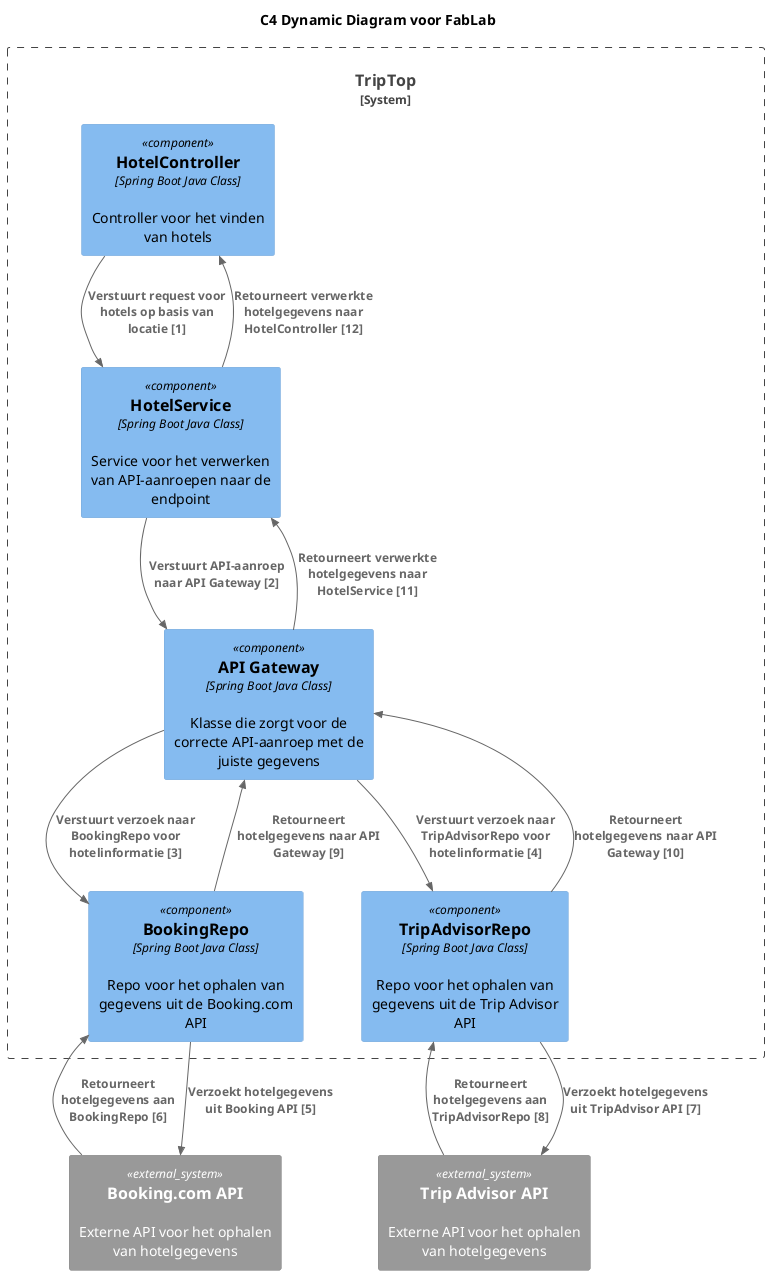 @startuml
!include <C4/C4_Component>

title C4 Dynamic Diagram voor FabLab

System_Boundary(triptop_core, "TripTop") {

Component(HotelController, "HotelController", "Spring Boot Java Class", "Controller voor het vinden van hotels")
Component(HotelService, "HotelService", "Spring Boot Java Class", "Service voor het verwerken van API-aanroepen naar de endpoint")
Component(API_Gateway, "API Gateway", "Spring Boot Java Class", "Klasse die zorgt voor de correcte API-aanroep met de juiste gegevens")
Component(BookingRepo, "BookingRepo", "Spring Boot Java Class", "Repo voor het ophalen van gegevens uit de Booking.com API")
Component(TripAdvisorRepo, "TripAdvisorRepo", "Spring Boot Java Class", "Repo voor het ophalen van gegevens uit de Trip Advisor API")
}

System_Ext(Booking, "Booking.com API", "Externe API voor het ophalen van hotelgegevens")
System_Ext(TripAdvisor, "Trip Advisor API", "Externe API voor het ophalen van hotelgegevens")

Rel("HotelController", "HotelService", "Verstuurt request voor hotels op basis van locatie [1]")
Rel("HotelService", "API_Gateway", "Verstuurt API-aanroep naar API Gateway [2]")
Rel("API_Gateway", "BookingRepo", "Verstuurt verzoek naar BookingRepo voor hotelinformatie [3]")
Rel("API_Gateway", "TripAdvisorRepo", "Verstuurt verzoek naar TripAdvisorRepo voor hotelinformatie [4]")
Rel("BookingRepo", "Booking", "Verzoekt hotelgegevens uit Booking API [5]")
Rel("Booking", "BookingRepo", "Retourneert hotelgegevens aan BookingRepo [6]")
Rel("TripAdvisorRepo", "TripAdvisor", "Verzoekt hotelgegevens uit TripAdvisor API [7]")
Rel("TripAdvisor", "TripAdvisorRepo", "Retourneert hotelgegevens aan TripAdvisorRepo [8]")
Rel("BookingRepo", "API_Gateway", "Retourneert hotelgegevens naar API Gateway [9]")
Rel("TripAdvisorRepo", "API_Gateway", "Retourneert hotelgegevens naar API Gateway [10]")
Rel("API_Gateway", "HotelService", "Retourneert verwerkte hotelgegevens naar HotelService [11]")
Rel("HotelService", "HotelController", "Retourneert verwerkte hotelgegevens naar HotelController [12]")
@enduml

